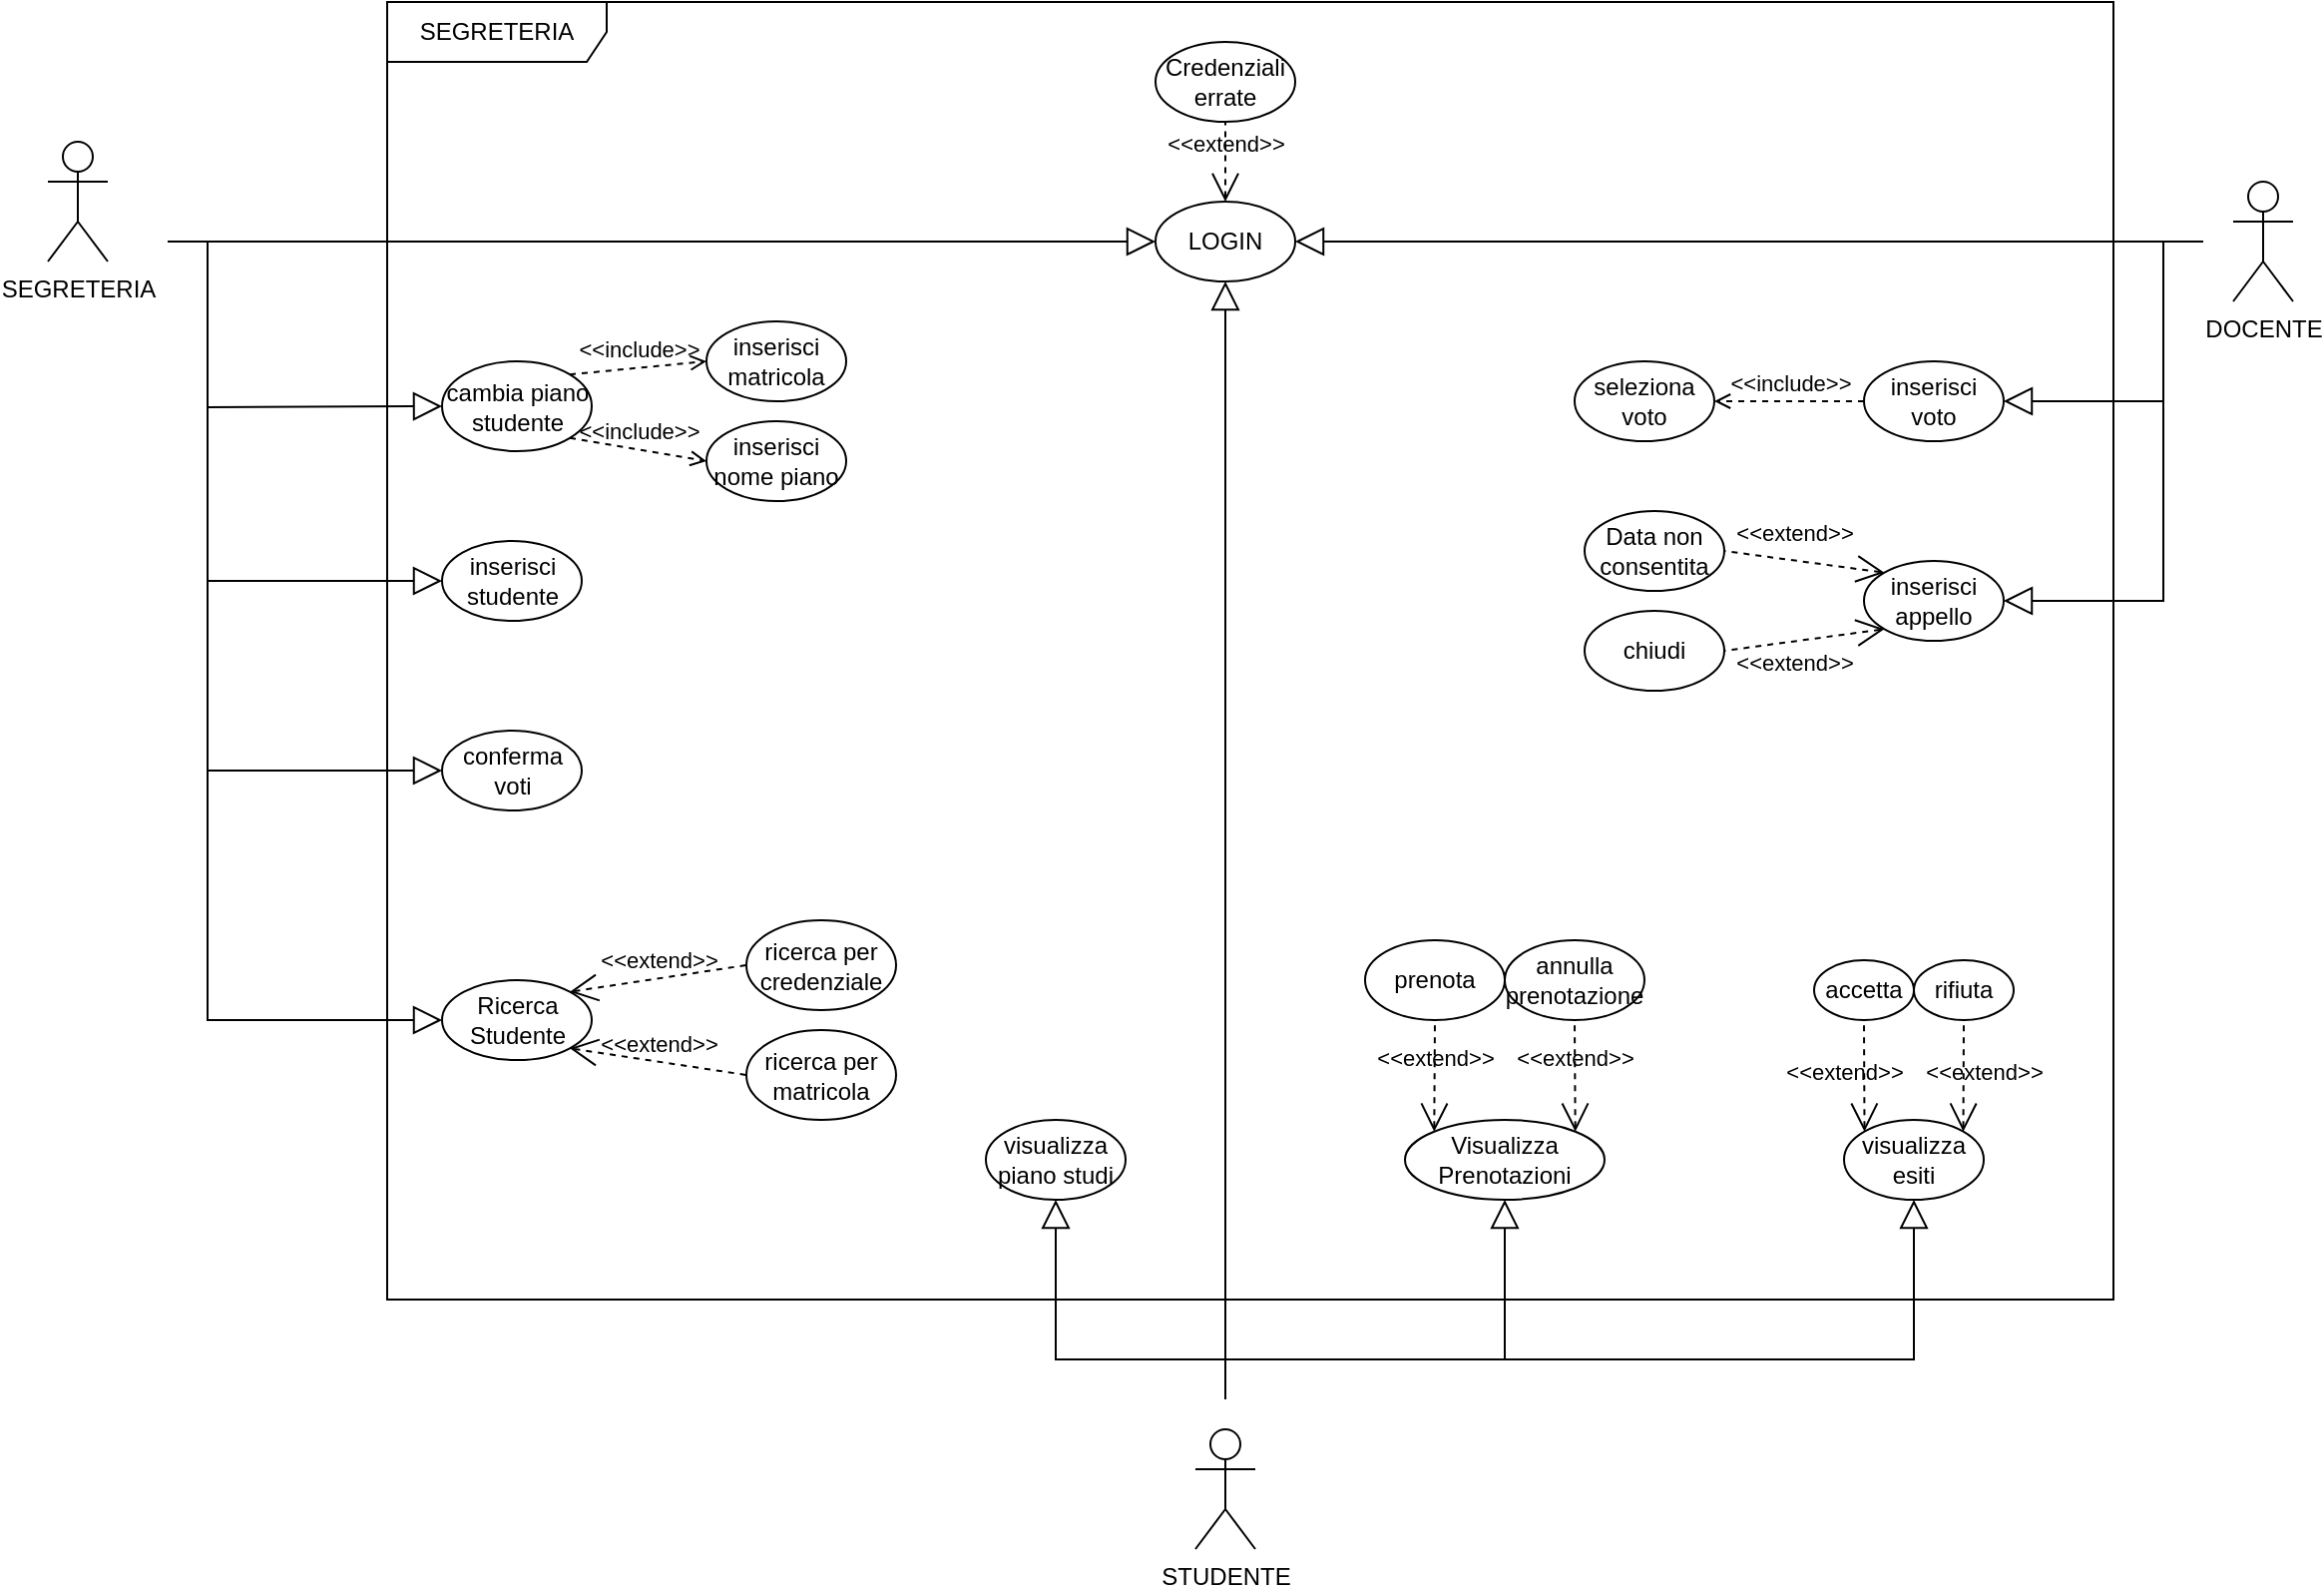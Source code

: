 <mxfile version="26.1.1" pages="2">
  <diagram name="Pagina-1" id="n-F22rLbACchD1URYoc-">
    <mxGraphModel dx="2603" dy="790" grid="1" gridSize="5" guides="1" tooltips="1" connect="1" arrows="1" fold="1" page="1" pageScale="1" pageWidth="1169" pageHeight="1654" math="0" shadow="0">
      <root>
        <mxCell id="0" />
        <mxCell id="1" parent="0" />
        <mxCell id="tL-JIB3HPgbH14iCarp_-6" value="SEGRETERIA" style="shape=umlFrame;whiteSpace=wrap;html=1;pointerEvents=0;recursiveResize=0;container=1;collapsible=0;width=110;height=30;" parent="1" vertex="1">
          <mxGeometry x="150" y="190" width="865" height="650" as="geometry" />
        </mxCell>
        <mxCell id="aTVJMmCgO8GIf6nKmdGh-1" value="cambia piano studente" style="ellipse;whiteSpace=wrap;html=1;" vertex="1" parent="1">
          <mxGeometry x="177.5" y="370" width="75" height="45" as="geometry" />
        </mxCell>
        <mxCell id="aTVJMmCgO8GIf6nKmdGh-2" value="inserisci&lt;div&gt;studente&lt;/div&gt;" style="ellipse;whiteSpace=wrap;html=1;" vertex="1" parent="1">
          <mxGeometry x="177.5" y="460" width="70" height="40" as="geometry" />
        </mxCell>
        <mxCell id="aTVJMmCgO8GIf6nKmdGh-3" value="conferma voti" style="ellipse;whiteSpace=wrap;html=1;" vertex="1" parent="1">
          <mxGeometry x="177.5" y="555" width="70" height="40" as="geometry" />
        </mxCell>
        <mxCell id="aTVJMmCgO8GIf6nKmdGh-4" value="Ricerca Studente" style="ellipse;whiteSpace=wrap;html=1;" vertex="1" parent="1">
          <mxGeometry x="177.5" y="680" width="75" height="40" as="geometry" />
        </mxCell>
        <mxCell id="aTVJMmCgO8GIf6nKmdGh-5" value="ricerca per credenziale" style="ellipse;whiteSpace=wrap;html=1;" vertex="1" parent="1">
          <mxGeometry x="330" y="650" width="75" height="45" as="geometry" />
        </mxCell>
        <mxCell id="aTVJMmCgO8GIf6nKmdGh-6" value="ricerca per matricola" style="ellipse;whiteSpace=wrap;html=1;" vertex="1" parent="1">
          <mxGeometry x="330" y="705" width="75" height="45" as="geometry" />
        </mxCell>
        <mxCell id="aTVJMmCgO8GIf6nKmdGh-7" value="&amp;lt;&amp;lt;extend&amp;gt;&amp;gt;" style="edgeStyle=none;html=1;startArrow=open;endArrow=none;startSize=12;verticalAlign=bottom;dashed=1;labelBackgroundColor=none;rounded=0;exitX=1;exitY=1;exitDx=0;exitDy=0;entryX=0;entryY=0.5;entryDx=0;entryDy=0;" edge="1" parent="1" source="aTVJMmCgO8GIf6nKmdGh-4" target="aTVJMmCgO8GIf6nKmdGh-6">
          <mxGeometry width="160" relative="1" as="geometry">
            <mxPoint x="305" y="740" as="sourcePoint" />
            <mxPoint x="270" y="690" as="targetPoint" />
          </mxGeometry>
        </mxCell>
        <mxCell id="aTVJMmCgO8GIf6nKmdGh-8" value="&amp;lt;&amp;lt;extend&amp;gt;&amp;gt;" style="edgeStyle=none;html=1;startArrow=open;endArrow=none;startSize=12;verticalAlign=bottom;dashed=1;labelBackgroundColor=none;rounded=0;exitX=1;exitY=0;exitDx=0;exitDy=0;entryX=0;entryY=0.5;entryDx=0;entryDy=0;" edge="1" parent="1" source="aTVJMmCgO8GIf6nKmdGh-4" target="aTVJMmCgO8GIf6nKmdGh-5">
          <mxGeometry width="160" relative="1" as="geometry">
            <mxPoint x="267" y="653" as="sourcePoint" />
            <mxPoint x="360" y="665" as="targetPoint" />
          </mxGeometry>
        </mxCell>
        <mxCell id="aTVJMmCgO8GIf6nKmdGh-9" value="inserisci matricola" style="ellipse;whiteSpace=wrap;html=1;" vertex="1" parent="1">
          <mxGeometry x="310" y="350" width="70" height="40" as="geometry" />
        </mxCell>
        <mxCell id="aTVJMmCgO8GIf6nKmdGh-10" value="inserisci nome piano" style="ellipse;whiteSpace=wrap;html=1;" vertex="1" parent="1">
          <mxGeometry x="310" y="400" width="70" height="40" as="geometry" />
        </mxCell>
        <mxCell id="aTVJMmCgO8GIf6nKmdGh-11" value="&amp;lt;&amp;lt;include&amp;gt;&amp;gt;" style="edgeStyle=none;html=1;endArrow=open;verticalAlign=bottom;dashed=1;labelBackgroundColor=none;rounded=0;exitX=1;exitY=0;exitDx=0;exitDy=0;entryX=0;entryY=0.5;entryDx=0;entryDy=0;" edge="1" parent="1" source="aTVJMmCgO8GIf6nKmdGh-1" target="aTVJMmCgO8GIf6nKmdGh-9">
          <mxGeometry width="160" relative="1" as="geometry">
            <mxPoint x="357" y="253" as="sourcePoint" />
            <mxPoint x="760" y="510" as="targetPoint" />
          </mxGeometry>
        </mxCell>
        <mxCell id="aTVJMmCgO8GIf6nKmdGh-12" value="&amp;lt;&amp;lt;include&amp;gt;&amp;gt;" style="edgeStyle=none;html=1;endArrow=open;verticalAlign=bottom;dashed=1;labelBackgroundColor=none;rounded=0;exitX=1;exitY=1;exitDx=0;exitDy=0;entryX=0;entryY=0.5;entryDx=0;entryDy=0;" edge="1" parent="1" source="aTVJMmCgO8GIf6nKmdGh-1" target="aTVJMmCgO8GIf6nKmdGh-10">
          <mxGeometry width="160" relative="1" as="geometry">
            <mxPoint x="590" y="500" as="sourcePoint" />
            <mxPoint x="750" y="500" as="targetPoint" />
          </mxGeometry>
        </mxCell>
        <mxCell id="aTVJMmCgO8GIf6nKmdGh-13" value="LOGIN" style="ellipse;whiteSpace=wrap;html=1;" vertex="1" parent="1">
          <mxGeometry x="535" y="290" width="70" height="40" as="geometry" />
        </mxCell>
        <mxCell id="aTVJMmCgO8GIf6nKmdGh-14" value="visualizza piano studi" style="ellipse;whiteSpace=wrap;html=1;" vertex="1" parent="1">
          <mxGeometry x="450" y="750" width="70" height="40" as="geometry" />
        </mxCell>
        <mxCell id="aTVJMmCgO8GIf6nKmdGh-15" value="Visualizza Prenotazioni" style="ellipse;whiteSpace=wrap;html=1;" vertex="1" parent="1">
          <mxGeometry x="660" y="750" width="100" height="40" as="geometry" />
        </mxCell>
        <mxCell id="aTVJMmCgO8GIf6nKmdGh-16" value="visualizza esiti" style="ellipse;whiteSpace=wrap;html=1;" vertex="1" parent="1">
          <mxGeometry x="880" y="750" width="70" height="40" as="geometry" />
        </mxCell>
        <mxCell id="aTVJMmCgO8GIf6nKmdGh-17" value="pre&lt;span style=&quot;color: rgba(0, 0, 0, 0); font-family: monospace; font-size: 0px; text-align: start; text-wrap-mode: nowrap;&quot;&gt;%3CmxGraphModel%3E%3Croot%3E%3CmxCell%20id%3D%220%22%2F%3E%3CmxCell%20id%3D%221%22%20parent%3D%220%22%2F%3E%3CmxCell%20id%3D%222%22%20value%3D%22visualizza%20piano%20studi%22%20style%3D%22ellipse%3BwhiteSpace%3Dwrap%3Bhtml%3D1%3B%22%20vertex%3D%221%22%20parent%3D%221%22%3E%3CmxGeometry%20x%3D%221080%22%20y%3D%22400%22%20width%3D%2270%22%20height%3D%2240%22%20as%3D%22geometry%22%2F%3E%3C%2FmxCell%3E%3C%2Froot%3E%3C%2FmxGraphModel%3E&lt;/span&gt;nota" style="ellipse;whiteSpace=wrap;html=1;" vertex="1" parent="1">
          <mxGeometry x="640" y="660" width="70" height="40" as="geometry" />
        </mxCell>
        <mxCell id="aTVJMmCgO8GIf6nKmdGh-18" value="annulla prenotazione" style="ellipse;whiteSpace=wrap;html=1;" vertex="1" parent="1">
          <mxGeometry x="710" y="660" width="70" height="40" as="geometry" />
        </mxCell>
        <mxCell id="aTVJMmCgO8GIf6nKmdGh-19" value="accetta" style="ellipse;whiteSpace=wrap;html=1;" vertex="1" parent="1">
          <mxGeometry x="865" y="670" width="50" height="30" as="geometry" />
        </mxCell>
        <mxCell id="aTVJMmCgO8GIf6nKmdGh-20" value="rifiuta" style="ellipse;whiteSpace=wrap;html=1;" vertex="1" parent="1">
          <mxGeometry x="915" y="670" width="50" height="30" as="geometry" />
        </mxCell>
        <mxCell id="aTVJMmCgO8GIf6nKmdGh-21" value="&amp;lt;&amp;lt;extend&amp;gt;&amp;gt;" style="edgeStyle=none;html=1;startArrow=open;endArrow=none;startSize=12;verticalAlign=bottom;dashed=1;labelBackgroundColor=none;rounded=0;exitX=0.5;exitY=0;exitDx=0;exitDy=0;entryX=0.5;entryY=1;entryDx=0;entryDy=0;" edge="1" parent="1" source="aTVJMmCgO8GIf6nKmdGh-13" target="aTVJMmCgO8GIf6nKmdGh-22">
          <mxGeometry width="160" relative="1" as="geometry">
            <mxPoint x="600" y="380" as="sourcePoint" />
            <mxPoint x="760" y="380" as="targetPoint" />
          </mxGeometry>
        </mxCell>
        <mxCell id="aTVJMmCgO8GIf6nKmdGh-22" value="Credenziali errate" style="ellipse;whiteSpace=wrap;html=1;" vertex="1" parent="1">
          <mxGeometry x="535" y="210" width="70" height="40" as="geometry" />
        </mxCell>
        <mxCell id="aTVJMmCgO8GIf6nKmdGh-23" value="&amp;lt;&amp;lt;extend&amp;gt;&amp;gt;" style="edgeStyle=none;html=1;startArrow=open;endArrow=none;startSize=12;verticalAlign=bottom;dashed=1;labelBackgroundColor=none;rounded=0;exitX=0;exitY=0;exitDx=0;exitDy=0;entryX=0.5;entryY=1;entryDx=0;entryDy=0;" edge="1" parent="1" source="aTVJMmCgO8GIf6nKmdGh-16" target="aTVJMmCgO8GIf6nKmdGh-19">
          <mxGeometry x="-0.252" y="10" width="160" relative="1" as="geometry">
            <mxPoint x="1025" y="530" as="sourcePoint" />
            <mxPoint x="1025" y="460" as="targetPoint" />
            <mxPoint as="offset" />
          </mxGeometry>
        </mxCell>
        <mxCell id="aTVJMmCgO8GIf6nKmdGh-24" value="&amp;lt;&amp;lt;extend&amp;gt;&amp;gt;" style="edgeStyle=none;html=1;startArrow=open;endArrow=none;startSize=12;verticalAlign=bottom;dashed=1;labelBackgroundColor=none;rounded=0;exitX=1;exitY=0;exitDx=0;exitDy=0;entryX=0.5;entryY=1;entryDx=0;entryDy=0;" edge="1" parent="1" source="aTVJMmCgO8GIf6nKmdGh-16" target="aTVJMmCgO8GIf6nKmdGh-20">
          <mxGeometry x="-0.252" y="-10" width="160" relative="1" as="geometry">
            <mxPoint x="925" y="760" as="sourcePoint" />
            <mxPoint x="875" y="730" as="targetPoint" />
            <mxPoint as="offset" />
          </mxGeometry>
        </mxCell>
        <mxCell id="aTVJMmCgO8GIf6nKmdGh-25" value="&amp;lt;&amp;lt;extend&amp;gt;&amp;gt;" style="edgeStyle=none;html=1;startArrow=open;endArrow=none;startSize=12;verticalAlign=bottom;dashed=1;labelBackgroundColor=none;rounded=0;exitX=0;exitY=0;exitDx=0;exitDy=0;entryX=0.5;entryY=1;entryDx=0;entryDy=0;" edge="1" parent="1" source="aTVJMmCgO8GIf6nKmdGh-15" target="aTVJMmCgO8GIf6nKmdGh-17">
          <mxGeometry width="160" relative="1" as="geometry">
            <mxPoint x="515" y="490" as="sourcePoint" />
            <mxPoint x="515" y="420" as="targetPoint" />
          </mxGeometry>
        </mxCell>
        <mxCell id="aTVJMmCgO8GIf6nKmdGh-26" value="&amp;lt;&amp;lt;extend&amp;gt;&amp;gt;" style="edgeStyle=none;html=1;startArrow=open;endArrow=none;startSize=12;verticalAlign=bottom;dashed=1;labelBackgroundColor=none;rounded=0;exitX=1;exitY=0;exitDx=0;exitDy=0;entryX=0.5;entryY=1;entryDx=0;entryDy=0;" edge="1" parent="1" source="aTVJMmCgO8GIf6nKmdGh-15" target="aTVJMmCgO8GIf6nKmdGh-18">
          <mxGeometry width="160" relative="1" as="geometry">
            <mxPoint x="720" y="760" as="sourcePoint" />
            <mxPoint x="685" y="710" as="targetPoint" />
          </mxGeometry>
        </mxCell>
        <mxCell id="aTVJMmCgO8GIf6nKmdGh-27" value="STUDENTE" style="shape=umlActor;html=1;verticalLabelPosition=bottom;verticalAlign=top;align=center;" vertex="1" parent="1">
          <mxGeometry x="555" y="905" width="30" height="60" as="geometry" />
        </mxCell>
        <mxCell id="aTVJMmCgO8GIf6nKmdGh-28" value="" style="edgeStyle=none;html=1;endArrow=block;endFill=0;endSize=12;verticalAlign=bottom;rounded=0;entryX=0.5;entryY=1;entryDx=0;entryDy=0;" edge="1" parent="1" target="aTVJMmCgO8GIf6nKmdGh-13">
          <mxGeometry width="160" relative="1" as="geometry">
            <mxPoint x="570" y="890" as="sourcePoint" />
            <mxPoint x="550" y="500" as="targetPoint" />
          </mxGeometry>
        </mxCell>
        <mxCell id="aTVJMmCgO8GIf6nKmdGh-29" value="" style="edgeStyle=none;html=1;endArrow=block;endFill=0;endSize=12;verticalAlign=bottom;rounded=0;entryX=1;entryY=0.5;entryDx=0;entryDy=0;" edge="1" parent="1" target="aTVJMmCgO8GIf6nKmdGh-13">
          <mxGeometry width="160" relative="1" as="geometry">
            <mxPoint x="1060" y="310" as="sourcePoint" />
            <mxPoint x="585" y="520" as="targetPoint" />
          </mxGeometry>
        </mxCell>
        <mxCell id="aTVJMmCgO8GIf6nKmdGh-30" value="" style="edgeStyle=none;html=1;endArrow=block;endFill=0;endSize=12;verticalAlign=bottom;rounded=0;entryX=0.5;entryY=1;entryDx=0;entryDy=0;" edge="1" parent="1" target="aTVJMmCgO8GIf6nKmdGh-14">
          <mxGeometry width="160" relative="1" as="geometry">
            <mxPoint x="570" y="870" as="sourcePoint" />
            <mxPoint x="585" y="520" as="targetPoint" />
            <Array as="points">
              <mxPoint x="485" y="870" />
            </Array>
          </mxGeometry>
        </mxCell>
        <mxCell id="aTVJMmCgO8GIf6nKmdGh-31" value="" style="edgeStyle=none;html=1;endArrow=block;endFill=0;endSize=12;verticalAlign=bottom;rounded=0;entryX=0.5;entryY=1;entryDx=0;entryDy=0;" edge="1" parent="1" target="aTVJMmCgO8GIf6nKmdGh-16">
          <mxGeometry width="160" relative="1" as="geometry">
            <mxPoint x="570" y="870" as="sourcePoint" />
            <mxPoint x="685" y="760" as="targetPoint" />
            <Array as="points">
              <mxPoint x="915" y="870" />
            </Array>
          </mxGeometry>
        </mxCell>
        <mxCell id="aTVJMmCgO8GIf6nKmdGh-32" value="" style="edgeStyle=none;html=1;endArrow=block;endFill=0;endSize=12;verticalAlign=bottom;rounded=0;entryX=0.5;entryY=1;entryDx=0;entryDy=0;" edge="1" parent="1" target="aTVJMmCgO8GIf6nKmdGh-15">
          <mxGeometry width="160" relative="1" as="geometry">
            <mxPoint x="570" y="870" as="sourcePoint" />
            <mxPoint x="695" y="770" as="targetPoint" />
            <Array as="points">
              <mxPoint x="710" y="870" />
            </Array>
          </mxGeometry>
        </mxCell>
        <mxCell id="aTVJMmCgO8GIf6nKmdGh-33" value="SEGRETERIA" style="shape=umlActor;html=1;verticalLabelPosition=bottom;verticalAlign=top;align=center;" vertex="1" parent="1">
          <mxGeometry x="-20" y="260" width="30" height="60" as="geometry" />
        </mxCell>
        <mxCell id="aTVJMmCgO8GIf6nKmdGh-34" value="" style="edgeStyle=none;html=1;endArrow=block;endFill=0;endSize=12;verticalAlign=bottom;rounded=0;entryX=0;entryY=0.5;entryDx=0;entryDy=0;" edge="1" parent="1" target="aTVJMmCgO8GIf6nKmdGh-13">
          <mxGeometry width="160" relative="1" as="geometry">
            <mxPoint x="40" y="310" as="sourcePoint" />
            <mxPoint x="610" y="470" as="targetPoint" />
          </mxGeometry>
        </mxCell>
        <mxCell id="aTVJMmCgO8GIf6nKmdGh-35" value="" style="edgeStyle=none;html=1;endArrow=block;endFill=0;endSize=12;verticalAlign=bottom;rounded=0;entryX=0;entryY=0.5;entryDx=0;entryDy=0;" edge="1" parent="1" target="aTVJMmCgO8GIf6nKmdGh-3">
          <mxGeometry width="160" relative="1" as="geometry">
            <mxPoint x="60" y="310" as="sourcePoint" />
            <mxPoint x="160" y="345" as="targetPoint" />
            <Array as="points">
              <mxPoint x="60" y="575" />
            </Array>
          </mxGeometry>
        </mxCell>
        <mxCell id="aTVJMmCgO8GIf6nKmdGh-36" value="" style="edgeStyle=none;html=1;endArrow=block;endFill=0;endSize=12;verticalAlign=bottom;rounded=0;entryX=0;entryY=0.5;entryDx=0;entryDy=0;" edge="1" parent="1" target="aTVJMmCgO8GIf6nKmdGh-4">
          <mxGeometry width="160" relative="1" as="geometry">
            <mxPoint x="60" y="310" as="sourcePoint" />
            <mxPoint x="150" y="395" as="targetPoint" />
            <Array as="points">
              <mxPoint x="60" y="700" />
            </Array>
          </mxGeometry>
        </mxCell>
        <mxCell id="aTVJMmCgO8GIf6nKmdGh-37" value="" style="edgeStyle=none;html=1;endArrow=block;endFill=0;endSize=12;verticalAlign=bottom;rounded=0;entryX=0;entryY=0.5;entryDx=0;entryDy=0;" edge="1" parent="1" target="aTVJMmCgO8GIf6nKmdGh-1">
          <mxGeometry width="160" relative="1" as="geometry">
            <mxPoint x="60" y="310" as="sourcePoint" />
            <mxPoint x="200" y="305" as="targetPoint" />
            <Array as="points">
              <mxPoint x="60" y="393" />
            </Array>
          </mxGeometry>
        </mxCell>
        <mxCell id="aTVJMmCgO8GIf6nKmdGh-38" value="" style="edgeStyle=none;html=1;endArrow=block;endFill=0;endSize=12;verticalAlign=bottom;rounded=0;entryX=0;entryY=0.5;entryDx=0;entryDy=0;" edge="1" parent="1" target="aTVJMmCgO8GIf6nKmdGh-2">
          <mxGeometry width="160" relative="1" as="geometry">
            <mxPoint x="60" y="310" as="sourcePoint" />
            <mxPoint x="275" y="310" as="targetPoint" />
            <Array as="points">
              <mxPoint x="60" y="480" />
            </Array>
          </mxGeometry>
        </mxCell>
        <mxCell id="aTVJMmCgO8GIf6nKmdGh-39" value="inserisci appello" style="ellipse;whiteSpace=wrap;html=1;" vertex="1" parent="1">
          <mxGeometry x="890" y="470" width="70" height="40" as="geometry" />
        </mxCell>
        <mxCell id="aTVJMmCgO8GIf6nKmdGh-40" value="Data non consentita" style="ellipse;whiteSpace=wrap;html=1;" vertex="1" parent="1">
          <mxGeometry x="750" y="445" width="70" height="40" as="geometry" />
        </mxCell>
        <mxCell id="aTVJMmCgO8GIf6nKmdGh-41" value="chiudi" style="ellipse;whiteSpace=wrap;html=1;" vertex="1" parent="1">
          <mxGeometry x="750" y="495" width="70" height="40" as="geometry" />
        </mxCell>
        <mxCell id="aTVJMmCgO8GIf6nKmdGh-42" value="inserisci voto" style="ellipse;whiteSpace=wrap;html=1;" vertex="1" parent="1">
          <mxGeometry x="890" y="370" width="70" height="40" as="geometry" />
        </mxCell>
        <mxCell id="aTVJMmCgO8GIf6nKmdGh-43" value="seleziona voto" style="ellipse;whiteSpace=wrap;html=1;" vertex="1" parent="1">
          <mxGeometry x="745" y="370" width="70" height="40" as="geometry" />
        </mxCell>
        <mxCell id="aTVJMmCgO8GIf6nKmdGh-44" value="&amp;lt;&amp;lt;extend&amp;gt;&amp;gt;" style="edgeStyle=none;html=1;startArrow=open;endArrow=none;startSize=12;verticalAlign=bottom;dashed=1;labelBackgroundColor=none;rounded=0;exitX=0;exitY=1;exitDx=0;exitDy=0;entryX=1;entryY=0.5;entryDx=0;entryDy=0;" edge="1" parent="1" source="aTVJMmCgO8GIf6nKmdGh-39" target="aTVJMmCgO8GIf6nKmdGh-41">
          <mxGeometry x="0.193" y="20" width="160" relative="1" as="geometry">
            <mxPoint x="890" y="488" as="sourcePoint" />
            <mxPoint x="940" y="432" as="targetPoint" />
            <mxPoint as="offset" />
          </mxGeometry>
        </mxCell>
        <mxCell id="aTVJMmCgO8GIf6nKmdGh-45" value="&amp;lt;&amp;lt;extend&amp;gt;&amp;gt;" style="edgeStyle=none;html=1;startArrow=open;endArrow=none;startSize=12;verticalAlign=bottom;dashed=1;labelBackgroundColor=none;rounded=0;exitX=0;exitY=0;exitDx=0;exitDy=0;entryX=1;entryY=0.5;entryDx=0;entryDy=0;" edge="1" parent="1" source="aTVJMmCgO8GIf6nKmdGh-39" target="aTVJMmCgO8GIf6nKmdGh-40">
          <mxGeometry x="0.143" y="-5" width="160" relative="1" as="geometry">
            <mxPoint x="915" y="520" as="sourcePoint" />
            <mxPoint x="935" y="420" as="targetPoint" />
            <mxPoint as="offset" />
          </mxGeometry>
        </mxCell>
        <mxCell id="aTVJMmCgO8GIf6nKmdGh-46" value="&amp;lt;&amp;lt;include&amp;gt;&amp;gt;" style="edgeStyle=none;html=1;endArrow=open;verticalAlign=bottom;dashed=1;labelBackgroundColor=none;rounded=0;exitX=0;exitY=0.5;exitDx=0;exitDy=0;entryX=1;entryY=0.5;entryDx=0;entryDy=0;" edge="1" parent="1" source="aTVJMmCgO8GIf6nKmdGh-42" target="aTVJMmCgO8GIf6nKmdGh-43">
          <mxGeometry width="160" relative="1" as="geometry">
            <mxPoint x="207" y="413" as="sourcePoint" />
            <mxPoint x="290" y="420" as="targetPoint" />
          </mxGeometry>
        </mxCell>
        <mxCell id="aTVJMmCgO8GIf6nKmdGh-47" value="" style="edgeStyle=none;html=1;endArrow=block;endFill=0;endSize=12;verticalAlign=bottom;rounded=0;entryX=1;entryY=0.5;entryDx=0;entryDy=0;" edge="1" parent="1" target="aTVJMmCgO8GIf6nKmdGh-42">
          <mxGeometry width="160" relative="1" as="geometry">
            <mxPoint x="1040" y="310" as="sourcePoint" />
            <mxPoint x="560" y="630" as="targetPoint" />
            <Array as="points">
              <mxPoint x="1040" y="390" />
            </Array>
          </mxGeometry>
        </mxCell>
        <mxCell id="aTVJMmCgO8GIf6nKmdGh-48" value="" style="edgeStyle=none;html=1;endArrow=block;endFill=0;endSize=12;verticalAlign=bottom;rounded=0;entryX=1;entryY=0.5;entryDx=0;entryDy=0;" edge="1" parent="1" target="aTVJMmCgO8GIf6nKmdGh-39">
          <mxGeometry width="160" relative="1" as="geometry">
            <mxPoint x="1040" y="310" as="sourcePoint" />
            <mxPoint x="920" y="240" as="targetPoint" />
            <Array as="points">
              <mxPoint x="1040" y="490" />
            </Array>
          </mxGeometry>
        </mxCell>
        <mxCell id="aTVJMmCgO8GIf6nKmdGh-49" value="DOCENTE" style="shape=umlActor;html=1;verticalLabelPosition=bottom;verticalAlign=top;align=center;" vertex="1" parent="1">
          <mxGeometry x="1075" y="280" width="30" height="60" as="geometry" />
        </mxCell>
      </root>
    </mxGraphModel>
  </diagram>
  <diagram id="lcBVMVv0fAaZC0RRg9m1" name="login">
    <mxGraphModel dx="1195" dy="658" grid="1" gridSize="10" guides="1" tooltips="1" connect="1" arrows="1" fold="1" page="1" pageScale="1" pageWidth="1169" pageHeight="1654" math="0" shadow="0">
      <root>
        <mxCell id="0" />
        <mxCell id="1" parent="0" />
        <mxCell id="eKTP_qhAs61rfL0pyn_L-1" value="" style="html=1;points=[[0,0,0,0,5],[0,1,0,0,-5],[1,0,0,0,5],[1,1,0,0,-5]];perimeter=orthogonalPerimeter;outlineConnect=0;targetShapes=umlLifeline;portConstraint=eastwest;newEdgeStyle={&quot;curved&quot;:0,&quot;rounded&quot;:0};" vertex="1" parent="1">
          <mxGeometry x="120" y="70" width="10" height="510" as="geometry" />
        </mxCell>
        <mxCell id="eKTP_qhAs61rfL0pyn_L-3" value="" style="html=1;points=[[0,0,0,0,5],[0,1,0,0,-5],[1,0,0,0,5],[1,1,0,0,-5]];perimeter=orthogonalPerimeter;outlineConnect=0;targetShapes=umlLifeline;portConstraint=eastwest;newEdgeStyle={&quot;curved&quot;:0,&quot;rounded&quot;:0};" vertex="1" parent="1">
          <mxGeometry x="240" y="70" width="10" height="510" as="geometry" />
        </mxCell>
        <mxCell id="eKTP_qhAs61rfL0pyn_L-4" value="" style="html=1;points=[[0,0,0,0,5],[0,1,0,0,-5],[1,0,0,0,5],[1,1,0,0,-5]];perimeter=orthogonalPerimeter;outlineConnect=0;targetShapes=umlLifeline;portConstraint=eastwest;newEdgeStyle={&quot;curved&quot;:0,&quot;rounded&quot;:0};" vertex="1" parent="1">
          <mxGeometry x="360" y="70" width="10" height="120" as="geometry" />
        </mxCell>
        <mxCell id="eKTP_qhAs61rfL0pyn_L-5" value="" style="html=1;points=[[0,0,0,0,5],[0,1,0,0,-5],[1,0,0,0,5],[1,1,0,0,-5]];perimeter=orthogonalPerimeter;outlineConnect=0;targetShapes=umlLifeline;portConstraint=eastwest;newEdgeStyle={&quot;curved&quot;:0,&quot;rounded&quot;:0};" vertex="1" parent="1">
          <mxGeometry x="480" y="70" width="10" height="510" as="geometry" />
        </mxCell>
        <mxCell id="eKTP_qhAs61rfL0pyn_L-6" value="Login Page" style="html=1;whiteSpace=wrap;" vertex="1" parent="1">
          <mxGeometry x="205" width="80" height="30" as="geometry" />
        </mxCell>
        <mxCell id="eKTP_qhAs61rfL0pyn_L-7" value="Database" style="html=1;whiteSpace=wrap;" vertex="1" parent="1">
          <mxGeometry x="445" width="80" height="30" as="geometry" />
        </mxCell>
        <mxCell id="eKTP_qhAs61rfL0pyn_L-8" value="hashing" style="html=1;whiteSpace=wrap;" vertex="1" parent="1">
          <mxGeometry x="325" width="80" height="30" as="geometry" />
        </mxCell>
        <mxCell id="eKTP_qhAs61rfL0pyn_L-9" value="Credenziali" style="html=1;verticalAlign=bottom;endArrow=block;curved=0;rounded=0;" edge="1" parent="1">
          <mxGeometry width="80" relative="1" as="geometry">
            <mxPoint x="130" y="100" as="sourcePoint" />
            <mxPoint x="240" y="100" as="targetPoint" />
          </mxGeometry>
        </mxCell>
        <mxCell id="eKTP_qhAs61rfL0pyn_L-10" value="Credenziali" style="html=1;verticalAlign=bottom;endArrow=block;curved=0;rounded=0;" edge="1" parent="1">
          <mxGeometry width="80" relative="1" as="geometry">
            <mxPoint x="250" y="110" as="sourcePoint" />
            <mxPoint x="360" y="110" as="targetPoint" />
          </mxGeometry>
        </mxCell>
      </root>
    </mxGraphModel>
  </diagram>
</mxfile>
